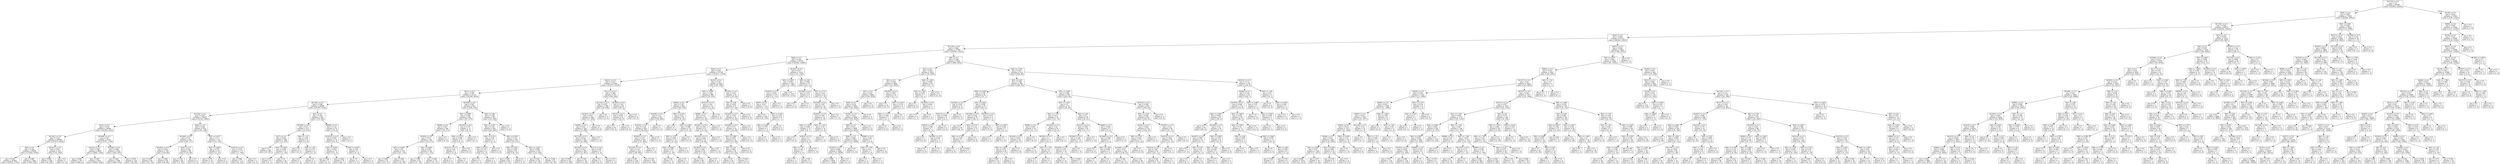 digraph Tree {
node [shape=box] ;
0 [label="X[1173] <= 0.5\ngini = 0.5\nsamples = 84796\nvalue = [42502, 42294]"] ;
1 [label="X[36] <= 0.5\ngini = 0.485\nsamples = 72295\nvalue = [42364, 29931]"] ;
0 -> 1 [labeldistance=2.5, labelangle=45, headlabel="True"] ;
2 [label="X[1136] <= 0.5\ngini = 0.462\nsamples = 66376\nvalue = [42354, 24022]"] ;
1 -> 2 ;
3 [label="X[20] <= 0.5\ngini = 0.428\nsamples = 61217\nvalue = [42262, 18955]"] ;
2 -> 3 ;
4 [label="X[1130] <= 0.5\ngini = 0.392\nsamples = 57592\nvalue = [42180, 15412]"] ;
3 -> 4 ;
5 [label="X[45] <= 0.5\ngini = 0.355\nsamples = 54162\nvalue = [41682, 12480]"] ;
4 -> 5 ;
6 [label="X[30] <= 0.5\ngini = 0.332\nsamples = 52748\nvalue = [41670, 11078]"] ;
5 -> 6 ;
7 [label="X[221] <= 0.5\ngini = 0.315\nsamples = 51693\nvalue = [41573, 10120]"] ;
6 -> 7 ;
8 [label="X[11] <= 0.5\ngini = 0.305\nsamples = 51121\nvalue = [41505, 9616]"] ;
7 -> 8 ;
9 [label="X[1185] <= 0.5\ngini = 0.296\nsamples = 50499\nvalue = [41397, 9102]"] ;
8 -> 9 ;
10 [label="X[1126] <= 0.5\ngini = 0.287\nsamples = 50003\nvalue = [41321, 8682]"] ;
9 -> 10 ;
11 [label="X[10] <= 0.5\ngini = 0.279\nsamples = 49584\nvalue = [41260, 8324]"] ;
10 -> 11 ;
12 [label="X[1161] <= 0.5\ngini = 0.255\nsamples = 44068\nvalue = [37473, 6595]"] ;
11 -> 12 ;
13 [label="X[9] <= 0.5\ngini = 0.249\nsamples = 43858\nvalue = [37463, 6395]"] ;
12 -> 13 ;
14 [label="gini = 0.234\nsamples = 42292\nvalue = [36562, 5730]"] ;
13 -> 14 ;
15 [label="gini = 0.489\nsamples = 1566\nvalue = [901, 665]"] ;
13 -> 15 ;
16 [label="X[1021] <= 0.5\ngini = 0.091\nsamples = 210\nvalue = [10, 200]"] ;
12 -> 16 ;
17 [label="gini = 0.082\nsamples = 209\nvalue = [9, 200]"] ;
16 -> 17 ;
18 [label="gini = 0.0\nsamples = 1\nvalue = [1, 0]"] ;
16 -> 18 ;
19 [label="X[1009] <= 0.5\ngini = 0.43\nsamples = 5516\nvalue = [3787, 1729]"] ;
11 -> 19 ;
20 [label="X[222] <= 0.5\ngini = 0.392\nsamples = 3894\nvalue = [2852, 1042]"] ;
19 -> 20 ;
21 [label="gini = 0.068\nsamples = 257\nvalue = [248, 9]"] ;
20 -> 21 ;
22 [label="gini = 0.407\nsamples = 3637\nvalue = [2604, 1033]"] ;
20 -> 22 ;
23 [label="X[1186] <= 0.5\ngini = 0.488\nsamples = 1622\nvalue = [935, 687]"] ;
19 -> 23 ;
24 [label="gini = 0.482\nsamples = 1484\nvalue = [881, 603]"] ;
23 -> 24 ;
25 [label="gini = 0.476\nsamples = 138\nvalue = [54, 84]"] ;
23 -> 25 ;
26 [label="X[60] <= 0.5\ngini = 0.249\nsamples = 419\nvalue = [61, 358]"] ;
10 -> 26 ;
27 [label="X[1009] <= 0.5\ngini = 0.34\nsamples = 226\nvalue = [49, 177]"] ;
26 -> 27 ;
28 [label="X[1003] <= 0.5\ngini = 0.424\nsamples = 128\nvalue = [39, 89]"] ;
27 -> 28 ;
29 [label="gini = 0.499\nsamples = 60\nvalue = [31, 29]"] ;
28 -> 29 ;
30 [label="gini = 0.208\nsamples = 68\nvalue = [8, 60]"] ;
28 -> 30 ;
31 [label="X[33] <= 0.5\ngini = 0.183\nsamples = 98\nvalue = [10, 88]"] ;
27 -> 31 ;
32 [label="gini = 0.141\nsamples = 92\nvalue = [7, 85]"] ;
31 -> 32 ;
33 [label="gini = 0.5\nsamples = 6\nvalue = [3, 3]"] ;
31 -> 33 ;
34 [label="X[0] <= 0.475\ngini = 0.117\nsamples = 193\nvalue = [12, 181]"] ;
26 -> 34 ;
35 [label="X[0] <= 0.455\ngini = 0.375\nsamples = 20\nvalue = [5, 15]"] ;
34 -> 35 ;
36 [label="gini = 0.278\nsamples = 18\nvalue = [3, 15]"] ;
35 -> 36 ;
37 [label="gini = 0.0\nsamples = 2\nvalue = [2, 0]"] ;
35 -> 37 ;
38 [label="X[1015] <= 0.5\ngini = 0.078\nsamples = 173\nvalue = [7, 166]"] ;
34 -> 38 ;
39 [label="gini = 0.068\nsamples = 171\nvalue = [6, 165]"] ;
38 -> 39 ;
40 [label="gini = 0.5\nsamples = 2\nvalue = [1, 1]"] ;
38 -> 40 ;
41 [label="X[3] <= 0.5\ngini = 0.259\nsamples = 496\nvalue = [76, 420]"] ;
9 -> 41 ;
42 [label="X[1000] <= 0.5\ngini = 0.01\nsamples = 417\nvalue = [2, 415]"] ;
41 -> 42 ;
43 [label="X[17] <= 0.5\ngini = 0.005\nsamples = 408\nvalue = [1, 407]"] ;
42 -> 43 ;
44 [label="gini = 0.0\nsamples = 367\nvalue = [0, 367]"] ;
43 -> 44 ;
45 [label="X[0] <= 0.695\ngini = 0.048\nsamples = 41\nvalue = [1, 40]"] ;
43 -> 45 ;
46 [label="gini = 0.278\nsamples = 6\nvalue = [1, 5]"] ;
45 -> 46 ;
47 [label="gini = 0.0\nsamples = 35\nvalue = [0, 35]"] ;
45 -> 47 ;
48 [label="X[0] <= 1.67\ngini = 0.198\nsamples = 9\nvalue = [1, 8]"] ;
42 -> 48 ;
49 [label="gini = 0.0\nsamples = 5\nvalue = [0, 5]"] ;
48 -> 49 ;
50 [label="X[0] <= 1.87\ngini = 0.375\nsamples = 4\nvalue = [1, 3]"] ;
48 -> 50 ;
51 [label="gini = 0.0\nsamples = 1\nvalue = [1, 0]"] ;
50 -> 51 ;
52 [label="gini = 0.0\nsamples = 3\nvalue = [0, 3]"] ;
50 -> 52 ;
53 [label="X[998] <= 0.5\ngini = 0.119\nsamples = 79\nvalue = [74, 5]"] ;
41 -> 53 ;
54 [label="X[1012] <= 0.5\ngini = 0.097\nsamples = 78\nvalue = [74, 4]"] ;
53 -> 54 ;
55 [label="X[0] <= 0.055\ngini = 0.053\nsamples = 73\nvalue = [71, 2]"] ;
54 -> 55 ;
56 [label="gini = 0.444\nsamples = 3\nvalue = [2, 1]"] ;
55 -> 56 ;
57 [label="gini = 0.028\nsamples = 70\nvalue = [69, 1]"] ;
55 -> 57 ;
58 [label="X[0] <= 0.675\ngini = 0.48\nsamples = 5\nvalue = [3, 2]"] ;
54 -> 58 ;
59 [label="gini = 0.0\nsamples = 1\nvalue = [1, 0]"] ;
58 -> 59 ;
60 [label="gini = 0.5\nsamples = 4\nvalue = [2, 2]"] ;
58 -> 60 ;
61 [label="gini = 0.0\nsamples = 1\nvalue = [0, 1]"] ;
53 -> 61 ;
62 [label="X[1009] <= 0.5\ngini = 0.287\nsamples = 622\nvalue = [108, 514]"] ;
8 -> 62 ;
63 [label="X[0] <= 2.885\ngini = 0.366\nsamples = 361\nvalue = [87, 274]"] ;
62 -> 63 ;
64 [label="X[999] <= 0.5\ngini = 0.347\nsamples = 349\nvalue = [78, 271]"] ;
63 -> 64 ;
65 [label="X[1003] <= 0.5\ngini = 0.337\nsamples = 345\nvalue = [74, 271]"] ;
64 -> 65 ;
66 [label="X[0] <= 0.835\ngini = 0.41\nsamples = 163\nvalue = [47, 116]"] ;
65 -> 66 ;
67 [label="gini = 0.498\nsamples = 32\nvalue = [15, 17]"] ;
66 -> 67 ;
68 [label="gini = 0.369\nsamples = 131\nvalue = [32, 99]"] ;
66 -> 68 ;
69 [label="X[0] <= 0.905\ngini = 0.253\nsamples = 182\nvalue = [27, 155]"] ;
65 -> 69 ;
70 [label="gini = 0.369\nsamples = 45\nvalue = [11, 34]"] ;
69 -> 70 ;
71 [label="gini = 0.206\nsamples = 137\nvalue = [16, 121]"] ;
69 -> 71 ;
72 [label="gini = 0.0\nsamples = 4\nvalue = [4, 0]"] ;
64 -> 72 ;
73 [label="X[1203] <= 0.5\ngini = 0.375\nsamples = 12\nvalue = [9, 3]"] ;
63 -> 73 ;
74 [label="X[0] <= 2.915\ngini = 0.298\nsamples = 11\nvalue = [9, 2]"] ;
73 -> 74 ;
75 [label="X[1013] <= 0.5\ngini = 0.48\nsamples = 5\nvalue = [3, 2]"] ;
74 -> 75 ;
76 [label="gini = 0.5\nsamples = 4\nvalue = [2, 2]"] ;
75 -> 76 ;
77 [label="gini = 0.0\nsamples = 1\nvalue = [1, 0]"] ;
75 -> 77 ;
78 [label="gini = 0.0\nsamples = 6\nvalue = [6, 0]"] ;
74 -> 78 ;
79 [label="gini = 0.0\nsamples = 1\nvalue = [0, 1]"] ;
73 -> 79 ;
80 [label="X[0] <= 2.96\ngini = 0.148\nsamples = 261\nvalue = [21, 240]"] ;
62 -> 80 ;
81 [label="X[0] <= 0.325\ngini = 0.142\nsamples = 260\nvalue = [20, 240]"] ;
80 -> 81 ;
82 [label="X[0] <= 0.315\ngini = 0.48\nsamples = 5\nvalue = [2, 3]"] ;
81 -> 82 ;
83 [label="X[0] <= 0.18\ngini = 0.375\nsamples = 4\nvalue = [1, 3]"] ;
82 -> 83 ;
84 [label="gini = 0.5\nsamples = 2\nvalue = [1, 1]"] ;
83 -> 84 ;
85 [label="gini = 0.0\nsamples = 2\nvalue = [0, 2]"] ;
83 -> 85 ;
86 [label="gini = 0.0\nsamples = 1\nvalue = [1, 0]"] ;
82 -> 86 ;
87 [label="X[0] <= 0.935\ngini = 0.131\nsamples = 255\nvalue = [18, 237]"] ;
81 -> 87 ;
88 [label="X[0] <= 0.925\ngini = 0.228\nsamples = 61\nvalue = [8, 53]"] ;
87 -> 88 ;
89 [label="gini = 0.206\nsamples = 60\nvalue = [7, 53]"] ;
88 -> 89 ;
90 [label="gini = 0.0\nsamples = 1\nvalue = [1, 0]"] ;
88 -> 90 ;
91 [label="X[0] <= 2.505\ngini = 0.098\nsamples = 194\nvalue = [10, 184]"] ;
87 -> 91 ;
92 [label="gini = 0.054\nsamples = 143\nvalue = [4, 139]"] ;
91 -> 92 ;
93 [label="gini = 0.208\nsamples = 51\nvalue = [6, 45]"] ;
91 -> 93 ;
94 [label="gini = 0.0\nsamples = 1\nvalue = [1, 0]"] ;
80 -> 94 ;
95 [label="X[1217] <= 0.5\ngini = 0.209\nsamples = 572\nvalue = [68, 504]"] ;
7 -> 95 ;
96 [label="X[1134] <= 0.5\ngini = 0.035\nsamples = 508\nvalue = [9, 499]"] ;
95 -> 96 ;
97 [label="X[1241] <= 0.5\ngini = 0.027\nsamples = 506\nvalue = [7, 499]"] ;
96 -> 97 ;
98 [label="X[206] <= 0.5\ngini = 0.02\nsamples = 504\nvalue = [5, 499]"] ;
97 -> 98 ;
99 [label="X[1116] <= 0.5\ngini = 0.016\nsamples = 503\nvalue = [4, 499]"] ;
98 -> 99 ;
100 [label="X[1054] <= 0.5\ngini = 0.012\nsamples = 494\nvalue = [3, 491]"] ;
99 -> 100 ;
101 [label="gini = 0.009\nsamples = 451\nvalue = [2, 449]"] ;
100 -> 101 ;
102 [label="gini = 0.045\nsamples = 43\nvalue = [1, 42]"] ;
100 -> 102 ;
103 [label="X[112] <= 0.5\ngini = 0.198\nsamples = 9\nvalue = [1, 8]"] ;
99 -> 103 ;
104 [label="gini = 0.0\nsamples = 5\nvalue = [0, 5]"] ;
103 -> 104 ;
105 [label="gini = 0.375\nsamples = 4\nvalue = [1, 3]"] ;
103 -> 105 ;
106 [label="gini = 0.0\nsamples = 1\nvalue = [1, 0]"] ;
98 -> 106 ;
107 [label="gini = 0.0\nsamples = 2\nvalue = [2, 0]"] ;
97 -> 107 ;
108 [label="gini = 0.0\nsamples = 2\nvalue = [2, 0]"] ;
96 -> 108 ;
109 [label="X[1054] <= 0.5\ngini = 0.144\nsamples = 64\nvalue = [59, 5]"] ;
95 -> 109 ;
110 [label="X[210] <= 0.5\ngini = 0.063\nsamples = 61\nvalue = [59, 2]"] ;
109 -> 110 ;
111 [label="gini = 0.0\nsamples = 59\nvalue = [59, 0]"] ;
110 -> 111 ;
112 [label="gini = 0.0\nsamples = 2\nvalue = [0, 2]"] ;
110 -> 112 ;
113 [label="gini = 0.0\nsamples = 3\nvalue = [0, 3]"] ;
109 -> 113 ;
114 [label="X[223] <= 0.5\ngini = 0.167\nsamples = 1055\nvalue = [97, 958]"] ;
6 -> 114 ;
115 [label="X[0] <= 2.895\ngini = 0.144\nsamples = 996\nvalue = [78, 918]"] ;
114 -> 115 ;
116 [label="X[996] <= 0.5\ngini = 0.129\nsamples = 941\nvalue = [65, 876]"] ;
115 -> 116 ;
117 [label="X[1038] <= 0.5\ngini = 0.12\nsamples = 921\nvalue = [59, 862]"] ;
116 -> 117 ;
118 [label="X[1033] <= 0.5\ngini = 0.118\nsamples = 920\nvalue = [58, 862]"] ;
117 -> 118 ;
119 [label="X[1045] <= 0.5\ngini = 0.116\nsamples = 919\nvalue = [57, 862]"] ;
118 -> 119 ;
120 [label="X[1216] <= 0.5\ngini = 0.115\nsamples = 918\nvalue = [56, 862]"] ;
119 -> 120 ;
121 [label="gini = 0.041\nsamples = 239\nvalue = [5, 234]"] ;
120 -> 121 ;
122 [label="gini = 0.139\nsamples = 679\nvalue = [51, 628]"] ;
120 -> 122 ;
123 [label="gini = 0.0\nsamples = 1\nvalue = [1, 0]"] ;
119 -> 123 ;
124 [label="gini = 0.0\nsamples = 1\nvalue = [1, 0]"] ;
118 -> 124 ;
125 [label="gini = 0.0\nsamples = 1\nvalue = [1, 0]"] ;
117 -> 125 ;
126 [label="X[0] <= 0.565\ngini = 0.42\nsamples = 20\nvalue = [6, 14]"] ;
116 -> 126 ;
127 [label="gini = 0.0\nsamples = 1\nvalue = [1, 0]"] ;
126 -> 127 ;
128 [label="X[0] <= 2.625\ngini = 0.388\nsamples = 19\nvalue = [5, 14]"] ;
126 -> 128 ;
129 [label="X[0] <= 2.35\ngini = 0.444\nsamples = 15\nvalue = [5, 10]"] ;
128 -> 129 ;
130 [label="X[0] <= 0.805\ngini = 0.278\nsamples = 12\nvalue = [2, 10]"] ;
129 -> 130 ;
131 [label="gini = 0.48\nsamples = 5\nvalue = [2, 3]"] ;
130 -> 131 ;
132 [label="gini = 0.0\nsamples = 7\nvalue = [0, 7]"] ;
130 -> 132 ;
133 [label="gini = 0.0\nsamples = 3\nvalue = [3, 0]"] ;
129 -> 133 ;
134 [label="gini = 0.0\nsamples = 4\nvalue = [0, 4]"] ;
128 -> 134 ;
135 [label="X[1015] <= 0.5\ngini = 0.361\nsamples = 55\nvalue = [13, 42]"] ;
115 -> 135 ;
136 [label="X[996] <= 0.5\ngini = 0.311\nsamples = 52\nvalue = [10, 42]"] ;
135 -> 136 ;
137 [label="X[1031] <= 0.5\ngini = 0.291\nsamples = 51\nvalue = [9, 42]"] ;
136 -> 137 ;
138 [label="X[1022] <= 0.5\ngini = 0.269\nsamples = 50\nvalue = [8, 42]"] ;
137 -> 138 ;
139 [label="X[1020] <= 0.5\ngini = 0.245\nsamples = 49\nvalue = [7, 42]"] ;
138 -> 139 ;
140 [label="gini = 0.219\nsamples = 48\nvalue = [6, 42]"] ;
139 -> 140 ;
141 [label="gini = 0.0\nsamples = 1\nvalue = [1, 0]"] ;
139 -> 141 ;
142 [label="gini = 0.0\nsamples = 1\nvalue = [1, 0]"] ;
138 -> 142 ;
143 [label="gini = 0.0\nsamples = 1\nvalue = [1, 0]"] ;
137 -> 143 ;
144 [label="gini = 0.0\nsamples = 1\nvalue = [1, 0]"] ;
136 -> 144 ;
145 [label="gini = 0.0\nsamples = 3\nvalue = [3, 0]"] ;
135 -> 145 ;
146 [label="X[1010] <= 0.5\ngini = 0.437\nsamples = 59\nvalue = [19, 40]"] ;
114 -> 146 ;
147 [label="X[0] <= 2.96\ngini = 0.419\nsamples = 57\nvalue = [17, 40]"] ;
146 -> 147 ;
148 [label="X[1020] <= 0.5\ngini = 0.397\nsamples = 55\nvalue = [15, 40]"] ;
147 -> 148 ;
149 [label="X[1009] <= 0.5\ngini = 0.37\nsamples = 53\nvalue = [13, 40]"] ;
148 -> 149 ;
150 [label="X[0] <= 2.895\ngini = 0.427\nsamples = 42\nvalue = [13, 29]"] ;
149 -> 150 ;
151 [label="X[0] <= 2.21\ngini = 0.461\nsamples = 36\nvalue = [13, 23]"] ;
150 -> 151 ;
152 [label="gini = 0.42\nsamples = 30\nvalue = [9, 21]"] ;
151 -> 152 ;
153 [label="gini = 0.444\nsamples = 6\nvalue = [4, 2]"] ;
151 -> 153 ;
154 [label="gini = 0.0\nsamples = 6\nvalue = [0, 6]"] ;
150 -> 154 ;
155 [label="gini = 0.0\nsamples = 11\nvalue = [0, 11]"] ;
149 -> 155 ;
156 [label="gini = 0.0\nsamples = 2\nvalue = [2, 0]"] ;
148 -> 156 ;
157 [label="gini = 0.0\nsamples = 2\nvalue = [2, 0]"] ;
147 -> 157 ;
158 [label="gini = 0.0\nsamples = 2\nvalue = [2, 0]"] ;
146 -> 158 ;
159 [label="X[1241] <= 0.5\ngini = 0.017\nsamples = 1414\nvalue = [12, 1402]"] ;
5 -> 159 ;
160 [label="X[0] <= 0.655\ngini = 0.003\nsamples = 1387\nvalue = [2, 1385]"] ;
159 -> 160 ;
161 [label="X[1007] <= 0.5\ngini = 0.034\nsamples = 115\nvalue = [2, 113]"] ;
160 -> 161 ;
162 [label="X[997] <= 0.5\ngini = 0.017\nsamples = 114\nvalue = [1, 113]"] ;
161 -> 162 ;
163 [label="gini = 0.0\nsamples = 106\nvalue = [0, 106]"] ;
162 -> 163 ;
164 [label="X[0] <= 0.525\ngini = 0.219\nsamples = 8\nvalue = [1, 7]"] ;
162 -> 164 ;
165 [label="X[0] <= 0.465\ngini = 0.375\nsamples = 4\nvalue = [1, 3]"] ;
164 -> 165 ;
166 [label="gini = 0.0\nsamples = 2\nvalue = [0, 2]"] ;
165 -> 166 ;
167 [label="gini = 0.5\nsamples = 2\nvalue = [1, 1]"] ;
165 -> 167 ;
168 [label="gini = 0.0\nsamples = 4\nvalue = [0, 4]"] ;
164 -> 168 ;
169 [label="gini = 0.0\nsamples = 1\nvalue = [1, 0]"] ;
161 -> 169 ;
170 [label="gini = 0.0\nsamples = 1272\nvalue = [0, 1272]"] ;
160 -> 170 ;
171 [label="X[0] <= 0.83\ngini = 0.466\nsamples = 27\nvalue = [10, 17]"] ;
159 -> 171 ;
172 [label="X[1009] <= 0.5\ngini = 0.375\nsamples = 4\nvalue = [3, 1]"] ;
171 -> 172 ;
173 [label="gini = 0.0\nsamples = 3\nvalue = [3, 0]"] ;
172 -> 173 ;
174 [label="gini = 0.0\nsamples = 1\nvalue = [0, 1]"] ;
172 -> 174 ;
175 [label="X[0] <= 2.775\ngini = 0.423\nsamples = 23\nvalue = [7, 16]"] ;
171 -> 175 ;
176 [label="X[1008] <= 0.5\ngini = 0.397\nsamples = 22\nvalue = [6, 16]"] ;
175 -> 176 ;
177 [label="X[1003] <= 0.5\ngini = 0.363\nsamples = 21\nvalue = [5, 16]"] ;
176 -> 177 ;
178 [label="X[0] <= 1.005\ngini = 0.463\nsamples = 11\nvalue = [4, 7]"] ;
177 -> 178 ;
179 [label="gini = 0.0\nsamples = 3\nvalue = [0, 3]"] ;
178 -> 179 ;
180 [label="X[223] <= 0.5\ngini = 0.5\nsamples = 8\nvalue = [4, 4]"] ;
178 -> 180 ;
181 [label="X[0] <= 1.45\ngini = 0.49\nsamples = 7\nvalue = [3, 4]"] ;
180 -> 181 ;
182 [label="gini = 0.0\nsamples = 2\nvalue = [0, 2]"] ;
181 -> 182 ;
183 [label="gini = 0.48\nsamples = 5\nvalue = [3, 2]"] ;
181 -> 183 ;
184 [label="gini = 0.0\nsamples = 1\nvalue = [1, 0]"] ;
180 -> 184 ;
185 [label="X[0] <= 1.015\ngini = 0.18\nsamples = 10\nvalue = [1, 9]"] ;
177 -> 185 ;
186 [label="gini = 0.0\nsamples = 1\nvalue = [1, 0]"] ;
185 -> 186 ;
187 [label="gini = 0.0\nsamples = 9\nvalue = [0, 9]"] ;
185 -> 187 ;
188 [label="gini = 0.0\nsamples = 1\nvalue = [1, 0]"] ;
176 -> 188 ;
189 [label="gini = 0.0\nsamples = 1\nvalue = [1, 0]"] ;
175 -> 189 ;
190 [label="X[8] <= 0.5\ngini = 0.248\nsamples = 3430\nvalue = [498, 2932]"] ;
4 -> 190 ;
191 [label="X[2] <= 0.5\ngini = 0.052\nsamples = 2912\nvalue = [78, 2834]"] ;
190 -> 191 ;
192 [label="X[5] <= 0.5\ngini = 0.035\nsamples = 2884\nvalue = [51, 2833]"] ;
191 -> 192 ;
193 [label="X[7] <= 0.5\ngini = 0.021\nsamples = 2862\nvalue = [30, 2832]"] ;
192 -> 193 ;
194 [label="X[49] <= 0.5\ngini = 0.014\nsamples = 2852\nvalue = [20, 2832]"] ;
193 -> 194 ;
195 [label="X[106] <= 0.5\ngini = 0.013\nsamples = 2850\nvalue = [18, 2832]"] ;
194 -> 195 ;
196 [label="X[85] <= 0.5\ngini = 0.011\nsamples = 2848\nvalue = [16, 2832]"] ;
195 -> 196 ;
197 [label="X[96] <= 0.5\ngini = 0.009\nsamples = 2841\nvalue = [13, 2828]"] ;
196 -> 197 ;
198 [label="X[1063] <= 0.5\ngini = 0.008\nsamples = 2840\nvalue = [12, 2828]"] ;
197 -> 198 ;
199 [label="gini = 0.008\nsamples = 2839\nvalue = [11, 2828]"] ;
198 -> 199 ;
200 [label="gini = 0.0\nsamples = 1\nvalue = [1, 0]"] ;
198 -> 200 ;
201 [label="gini = 0.0\nsamples = 1\nvalue = [1, 0]"] ;
197 -> 201 ;
202 [label="X[998] <= 0.5\ngini = 0.49\nsamples = 7\nvalue = [3, 4]"] ;
196 -> 202 ;
203 [label="X[0] <= 1.355\ngini = 0.32\nsamples = 5\nvalue = [1, 4]"] ;
202 -> 203 ;
204 [label="gini = 0.0\nsamples = 3\nvalue = [0, 3]"] ;
203 -> 204 ;
205 [label="gini = 0.5\nsamples = 2\nvalue = [1, 1]"] ;
203 -> 205 ;
206 [label="gini = 0.0\nsamples = 2\nvalue = [2, 0]"] ;
202 -> 206 ;
207 [label="gini = 0.0\nsamples = 2\nvalue = [2, 0]"] ;
195 -> 207 ;
208 [label="gini = 0.0\nsamples = 2\nvalue = [2, 0]"] ;
194 -> 208 ;
209 [label="gini = 0.0\nsamples = 10\nvalue = [10, 0]"] ;
193 -> 209 ;
210 [label="X[1003] <= 0.5\ngini = 0.087\nsamples = 22\nvalue = [21, 1]"] ;
192 -> 210 ;
211 [label="gini = 0.0\nsamples = 16\nvalue = [16, 0]"] ;
210 -> 211 ;
212 [label="X[0] <= 2.155\ngini = 0.278\nsamples = 6\nvalue = [5, 1]"] ;
210 -> 212 ;
213 [label="X[0] <= 1.475\ngini = 0.444\nsamples = 3\nvalue = [2, 1]"] ;
212 -> 213 ;
214 [label="gini = 0.0\nsamples = 2\nvalue = [2, 0]"] ;
213 -> 214 ;
215 [label="gini = 0.0\nsamples = 1\nvalue = [0, 1]"] ;
213 -> 215 ;
216 [label="gini = 0.0\nsamples = 3\nvalue = [3, 0]"] ;
212 -> 216 ;
217 [label="X[0] <= 1.455\ngini = 0.069\nsamples = 28\nvalue = [27, 1]"] ;
191 -> 217 ;
218 [label="X[0] <= 1.445\ngini = 0.245\nsamples = 7\nvalue = [6, 1]"] ;
217 -> 218 ;
219 [label="gini = 0.0\nsamples = 4\nvalue = [4, 0]"] ;
218 -> 219 ;
220 [label="X[1004] <= 0.5\ngini = 0.444\nsamples = 3\nvalue = [2, 1]"] ;
218 -> 220 ;
221 [label="gini = 0.5\nsamples = 2\nvalue = [1, 1]"] ;
220 -> 221 ;
222 [label="gini = 0.0\nsamples = 1\nvalue = [1, 0]"] ;
220 -> 222 ;
223 [label="gini = 0.0\nsamples = 21\nvalue = [21, 0]"] ;
217 -> 223 ;
224 [label="X[0] <= 2.795\ngini = 0.307\nsamples = 518\nvalue = [420, 98]"] ;
190 -> 224 ;
225 [label="X[0] <= 0.99\ngini = 0.358\nsamples = 386\nvalue = [296, 90]"] ;
224 -> 225 ;
226 [label="X[0] <= 0.645\ngini = 0.158\nsamples = 81\nvalue = [74, 7]"] ;
225 -> 226 ;
227 [label="X[1009] <= 0.5\ngini = 0.459\nsamples = 14\nvalue = [9, 5]"] ;
226 -> 227 ;
228 [label="X[1013] <= 0.5\ngini = 0.494\nsamples = 9\nvalue = [4, 5]"] ;
227 -> 228 ;
229 [label="X[223] <= 0.5\ngini = 0.408\nsamples = 7\nvalue = [2, 5]"] ;
228 -> 229 ;
230 [label="gini = 0.0\nsamples = 4\nvalue = [0, 4]"] ;
229 -> 230 ;
231 [label="X[1003] <= 0.5\ngini = 0.444\nsamples = 3\nvalue = [2, 1]"] ;
229 -> 231 ;
232 [label="gini = 0.0\nsamples = 2\nvalue = [2, 0]"] ;
231 -> 232 ;
233 [label="gini = 0.0\nsamples = 1\nvalue = [0, 1]"] ;
231 -> 233 ;
234 [label="gini = 0.0\nsamples = 2\nvalue = [2, 0]"] ;
228 -> 234 ;
235 [label="gini = 0.0\nsamples = 5\nvalue = [5, 0]"] ;
227 -> 235 ;
236 [label="X[0] <= 0.825\ngini = 0.058\nsamples = 67\nvalue = [65, 2]"] ;
226 -> 236 ;
237 [label="X[1009] <= 0.5\ngini = 0.033\nsamples = 59\nvalue = [58, 1]"] ;
236 -> 237 ;
238 [label="gini = 0.0\nsamples = 44\nvalue = [44, 0]"] ;
237 -> 238 ;
239 [label="X[0] <= 0.775\ngini = 0.124\nsamples = 15\nvalue = [14, 1]"] ;
237 -> 239 ;
240 [label="X[0] <= 0.745\ngini = 0.245\nsamples = 7\nvalue = [6, 1]"] ;
239 -> 240 ;
241 [label="gini = 0.0\nsamples = 4\nvalue = [4, 0]"] ;
240 -> 241 ;
242 [label="gini = 0.444\nsamples = 3\nvalue = [2, 1]"] ;
240 -> 242 ;
243 [label="gini = 0.0\nsamples = 8\nvalue = [8, 0]"] ;
239 -> 243 ;
244 [label="X[1003] <= 0.5\ngini = 0.219\nsamples = 8\nvalue = [7, 1]"] ;
236 -> 244 ;
245 [label="gini = 0.0\nsamples = 5\nvalue = [5, 0]"] ;
244 -> 245 ;
246 [label="X[0] <= 0.835\ngini = 0.444\nsamples = 3\nvalue = [2, 1]"] ;
244 -> 246 ;
247 [label="gini = 0.5\nsamples = 2\nvalue = [1, 1]"] ;
246 -> 247 ;
248 [label="gini = 0.0\nsamples = 1\nvalue = [1, 0]"] ;
246 -> 248 ;
249 [label="X[0] <= 2.505\ngini = 0.396\nsamples = 305\nvalue = [222, 83]"] ;
225 -> 249 ;
250 [label="X[0] <= 1.815\ngini = 0.5\nsamples = 79\nvalue = [39, 40]"] ;
249 -> 250 ;
251 [label="X[0] <= 1.745\ngini = 0.471\nsamples = 50\nvalue = [31, 19]"] ;
250 -> 251 ;
252 [label="X[996] <= 0.5\ngini = 0.491\nsamples = 30\nvalue = [13, 17]"] ;
251 -> 252 ;
253 [label="X[1026] <= 0.5\ngini = 0.453\nsamples = 26\nvalue = [9, 17]"] ;
252 -> 253 ;
254 [label="X[0] <= 1.665\ngini = 0.413\nsamples = 24\nvalue = [7, 17]"] ;
253 -> 254 ;
255 [label="gini = 0.465\nsamples = 19\nvalue = [7, 12]"] ;
254 -> 255 ;
256 [label="gini = 0.0\nsamples = 5\nvalue = [0, 5]"] ;
254 -> 256 ;
257 [label="gini = 0.0\nsamples = 2\nvalue = [2, 0]"] ;
253 -> 257 ;
258 [label="gini = 0.0\nsamples = 4\nvalue = [4, 0]"] ;
252 -> 258 ;
259 [label="X[1030] <= 0.5\ngini = 0.18\nsamples = 20\nvalue = [18, 2]"] ;
251 -> 259 ;
260 [label="X[1003] <= 0.5\ngini = 0.1\nsamples = 19\nvalue = [18, 1]"] ;
259 -> 260 ;
261 [label="gini = 0.0\nsamples = 14\nvalue = [14, 0]"] ;
260 -> 261 ;
262 [label="X[0] <= 1.775\ngini = 0.32\nsamples = 5\nvalue = [4, 1]"] ;
260 -> 262 ;
263 [label="gini = 0.0\nsamples = 3\nvalue = [3, 0]"] ;
262 -> 263 ;
264 [label="gini = 0.5\nsamples = 2\nvalue = [1, 1]"] ;
262 -> 264 ;
265 [label="gini = 0.0\nsamples = 1\nvalue = [0, 1]"] ;
259 -> 265 ;
266 [label="X[0] <= 2.43\ngini = 0.4\nsamples = 29\nvalue = [8, 21]"] ;
250 -> 266 ;
267 [label="X[1031] <= 0.5\ngini = 0.255\nsamples = 20\nvalue = [3, 17]"] ;
266 -> 267 ;
268 [label="X[1004] <= 0.5\ngini = 0.188\nsamples = 19\nvalue = [2, 17]"] ;
267 -> 268 ;
269 [label="X[1009] <= 0.5\ngini = 0.105\nsamples = 18\nvalue = [1, 17]"] ;
268 -> 269 ;
270 [label="gini = 0.0\nsamples = 15\nvalue = [0, 15]"] ;
269 -> 270 ;
271 [label="gini = 0.444\nsamples = 3\nvalue = [1, 2]"] ;
269 -> 271 ;
272 [label="gini = 0.0\nsamples = 1\nvalue = [1, 0]"] ;
268 -> 272 ;
273 [label="gini = 0.0\nsamples = 1\nvalue = [1, 0]"] ;
267 -> 273 ;
274 [label="X[996] <= 0.5\ngini = 0.494\nsamples = 9\nvalue = [5, 4]"] ;
266 -> 274 ;
275 [label="X[1009] <= 0.5\ngini = 0.408\nsamples = 7\nvalue = [5, 2]"] ;
274 -> 275 ;
276 [label="gini = 0.0\nsamples = 4\nvalue = [4, 0]"] ;
275 -> 276 ;
277 [label="X[0] <= 2.445\ngini = 0.444\nsamples = 3\nvalue = [1, 2]"] ;
275 -> 277 ;
278 [label="gini = 0.0\nsamples = 1\nvalue = [1, 0]"] ;
277 -> 278 ;
279 [label="gini = 0.0\nsamples = 2\nvalue = [0, 2]"] ;
277 -> 279 ;
280 [label="gini = 0.0\nsamples = 2\nvalue = [0, 2]"] ;
274 -> 280 ;
281 [label="X[1010] <= 0.5\ngini = 0.308\nsamples = 226\nvalue = [183, 43]"] ;
249 -> 281 ;
282 [label="X[0] <= 2.725\ngini = 0.299\nsamples = 224\nvalue = [183, 41]"] ;
281 -> 282 ;
283 [label="X[1041] <= 0.5\ngini = 0.249\nsamples = 178\nvalue = [152, 26]"] ;
282 -> 283 ;
284 [label="X[0] <= 2.705\ngini = 0.243\nsamples = 177\nvalue = [152, 25]"] ;
283 -> 284 ;
285 [label="X[1009] <= 0.5\ngini = 0.26\nsamples = 163\nvalue = [138, 25]"] ;
284 -> 285 ;
286 [label="gini = 0.224\nsamples = 117\nvalue = [102, 15]"] ;
285 -> 286 ;
287 [label="gini = 0.34\nsamples = 46\nvalue = [36, 10]"] ;
285 -> 287 ;
288 [label="gini = 0.0\nsamples = 14\nvalue = [14, 0]"] ;
284 -> 288 ;
289 [label="gini = 0.0\nsamples = 1\nvalue = [0, 1]"] ;
283 -> 289 ;
290 [label="X[1007] <= 0.5\ngini = 0.44\nsamples = 46\nvalue = [31, 15]"] ;
282 -> 290 ;
291 [label="X[1015] <= 0.5\ngini = 0.402\nsamples = 43\nvalue = [31, 12]"] ;
290 -> 291 ;
292 [label="X[1012] <= 0.5\ngini = 0.387\nsamples = 42\nvalue = [31, 11]"] ;
291 -> 292 ;
293 [label="gini = 0.369\nsamples = 41\nvalue = [31, 10]"] ;
292 -> 293 ;
294 [label="gini = 0.0\nsamples = 1\nvalue = [0, 1]"] ;
292 -> 294 ;
295 [label="gini = 0.0\nsamples = 1\nvalue = [0, 1]"] ;
291 -> 295 ;
296 [label="gini = 0.0\nsamples = 3\nvalue = [0, 3]"] ;
290 -> 296 ;
297 [label="gini = 0.0\nsamples = 2\nvalue = [0, 2]"] ;
281 -> 297 ;
298 [label="X[1012] <= 0.5\ngini = 0.114\nsamples = 132\nvalue = [124, 8]"] ;
224 -> 298 ;
299 [label="X[998] <= 0.5\ngini = 0.104\nsamples = 127\nvalue = [120, 7]"] ;
298 -> 299 ;
300 [label="X[1003] <= 0.5\ngini = 0.094\nsamples = 122\nvalue = [116, 6]"] ;
299 -> 300 ;
301 [label="X[0] <= 2.955\ngini = 0.062\nsamples = 93\nvalue = [90, 3]"] ;
300 -> 301 ;
302 [label="gini = 0.0\nsamples = 63\nvalue = [63, 0]"] ;
301 -> 302 ;
303 [label="X[1009] <= 0.5\ngini = 0.18\nsamples = 30\nvalue = [27, 3]"] ;
301 -> 303 ;
304 [label="X[1007] <= 0.5\ngini = 0.087\nsamples = 22\nvalue = [21, 1]"] ;
303 -> 304 ;
305 [label="gini = 0.0\nsamples = 17\nvalue = [17, 0]"] ;
304 -> 305 ;
306 [label="X[0] <= 2.97\ngini = 0.32\nsamples = 5\nvalue = [4, 1]"] ;
304 -> 306 ;
307 [label="gini = 0.0\nsamples = 1\nvalue = [0, 1]"] ;
306 -> 307 ;
308 [label="gini = 0.0\nsamples = 4\nvalue = [4, 0]"] ;
306 -> 308 ;
309 [label="X[0] <= 2.995\ngini = 0.375\nsamples = 8\nvalue = [6, 2]"] ;
303 -> 309 ;
310 [label="X[0] <= 2.98\ngini = 0.444\nsamples = 6\nvalue = [4, 2]"] ;
309 -> 310 ;
311 [label="gini = 0.375\nsamples = 4\nvalue = [3, 1]"] ;
310 -> 311 ;
312 [label="gini = 0.5\nsamples = 2\nvalue = [1, 1]"] ;
310 -> 312 ;
313 [label="gini = 0.0\nsamples = 2\nvalue = [2, 0]"] ;
309 -> 313 ;
314 [label="X[0] <= 2.905\ngini = 0.185\nsamples = 29\nvalue = [26, 3]"] ;
300 -> 314 ;
315 [label="X[0] <= 2.835\ngini = 0.32\nsamples = 15\nvalue = [12, 3]"] ;
314 -> 315 ;
316 [label="X[0] <= 2.82\ngini = 0.444\nsamples = 3\nvalue = [2, 1]"] ;
315 -> 316 ;
317 [label="gini = 0.0\nsamples = 1\nvalue = [1, 0]"] ;
316 -> 317 ;
318 [label="gini = 0.5\nsamples = 2\nvalue = [1, 1]"] ;
316 -> 318 ;
319 [label="X[0] <= 2.845\ngini = 0.278\nsamples = 12\nvalue = [10, 2]"] ;
315 -> 319 ;
320 [label="gini = 0.0\nsamples = 3\nvalue = [3, 0]"] ;
319 -> 320 ;
321 [label="X[0] <= 2.86\ngini = 0.346\nsamples = 9\nvalue = [7, 2]"] ;
319 -> 321 ;
322 [label="gini = 0.444\nsamples = 3\nvalue = [2, 1]"] ;
321 -> 322 ;
323 [label="gini = 0.278\nsamples = 6\nvalue = [5, 1]"] ;
321 -> 323 ;
324 [label="gini = 0.0\nsamples = 14\nvalue = [14, 0]"] ;
314 -> 324 ;
325 [label="X[0] <= 2.885\ngini = 0.32\nsamples = 5\nvalue = [4, 1]"] ;
299 -> 325 ;
326 [label="gini = 0.0\nsamples = 2\nvalue = [2, 0]"] ;
325 -> 326 ;
327 [label="X[0] <= 2.925\ngini = 0.444\nsamples = 3\nvalue = [2, 1]"] ;
325 -> 327 ;
328 [label="gini = 0.0\nsamples = 1\nvalue = [0, 1]"] ;
327 -> 328 ;
329 [label="gini = 0.0\nsamples = 2\nvalue = [2, 0]"] ;
327 -> 329 ;
330 [label="X[0] <= 2.94\ngini = 0.32\nsamples = 5\nvalue = [4, 1]"] ;
298 -> 330 ;
331 [label="gini = 0.0\nsamples = 2\nvalue = [2, 0]"] ;
330 -> 331 ;
332 [label="X[0] <= 2.955\ngini = 0.444\nsamples = 3\nvalue = [2, 1]"] ;
330 -> 332 ;
333 [label="gini = 0.5\nsamples = 2\nvalue = [1, 1]"] ;
332 -> 333 ;
334 [label="gini = 0.0\nsamples = 1\nvalue = [1, 0]"] ;
332 -> 334 ;
335 [label="X[597] <= 0.5\ngini = 0.044\nsamples = 3625\nvalue = [82, 3543]"] ;
3 -> 335 ;
336 [label="X[0] <= 2.675\ngini = 0.044\nsamples = 3624\nvalue = [81, 3543]"] ;
335 -> 336 ;
337 [label="X[382] <= 0.5\ngini = 0.031\nsamples = 2941\nvalue = [46, 2895]"] ;
336 -> 337 ;
338 [label="X[1217] <= 0.5\ngini = 0.03\nsamples = 2939\nvalue = [45, 2894]"] ;
337 -> 338 ;
339 [label="X[928] <= 0.5\ngini = 0.016\nsamples = 1502\nvalue = [12, 1490]"] ;
338 -> 339 ;
340 [label="X[290] <= 0.5\ngini = 0.015\nsamples = 1496\nvalue = [11, 1485]"] ;
339 -> 340 ;
341 [label="X[287] <= 0.5\ngini = 0.013\nsamples = 1487\nvalue = [10, 1477]"] ;
340 -> 341 ;
342 [label="X[320] <= 0.5\ngini = 0.012\nsamples = 1477\nvalue = [9, 1468]"] ;
341 -> 342 ;
343 [label="X[246] <= 0.5\ngini = 0.011\nsamples = 1467\nvalue = [8, 1459]"] ;
342 -> 343 ;
344 [label="X[0] <= 2.635\ngini = 0.01\nsamples = 1444\nvalue = [7, 1437]"] ;
343 -> 344 ;
345 [label="gini = 0.008\nsamples = 1419\nvalue = [6, 1413]"] ;
344 -> 345 ;
346 [label="gini = 0.077\nsamples = 25\nvalue = [1, 24]"] ;
344 -> 346 ;
347 [label="X[0] <= 0.995\ngini = 0.083\nsamples = 23\nvalue = [1, 22]"] ;
343 -> 347 ;
348 [label="gini = 0.219\nsamples = 8\nvalue = [1, 7]"] ;
347 -> 348 ;
349 [label="gini = 0.0\nsamples = 15\nvalue = [0, 15]"] ;
347 -> 349 ;
350 [label="X[0] <= 0.835\ngini = 0.18\nsamples = 10\nvalue = [1, 9]"] ;
342 -> 350 ;
351 [label="gini = 0.0\nsamples = 1\nvalue = [1, 0]"] ;
350 -> 351 ;
352 [label="gini = 0.0\nsamples = 9\nvalue = [0, 9]"] ;
350 -> 352 ;
353 [label="X[1130] <= 0.5\ngini = 0.18\nsamples = 10\nvalue = [1, 9]"] ;
341 -> 353 ;
354 [label="gini = 0.0\nsamples = 7\nvalue = [0, 7]"] ;
353 -> 354 ;
355 [label="X[0] <= 1.35\ngini = 0.444\nsamples = 3\nvalue = [1, 2]"] ;
353 -> 355 ;
356 [label="gini = 0.0\nsamples = 1\nvalue = [1, 0]"] ;
355 -> 356 ;
357 [label="gini = 0.0\nsamples = 2\nvalue = [0, 2]"] ;
355 -> 357 ;
358 [label="X[0] <= 1.665\ngini = 0.198\nsamples = 9\nvalue = [1, 8]"] ;
340 -> 358 ;
359 [label="gini = 0.0\nsamples = 4\nvalue = [0, 4]"] ;
358 -> 359 ;
360 [label="X[0] <= 1.83\ngini = 0.32\nsamples = 5\nvalue = [1, 4]"] ;
358 -> 360 ;
361 [label="gini = 0.0\nsamples = 1\nvalue = [1, 0]"] ;
360 -> 361 ;
362 [label="gini = 0.0\nsamples = 4\nvalue = [0, 4]"] ;
360 -> 362 ;
363 [label="X[0] <= 0.775\ngini = 0.278\nsamples = 6\nvalue = [1, 5]"] ;
339 -> 363 ;
364 [label="X[0] <= 0.515\ngini = 0.5\nsamples = 2\nvalue = [1, 1]"] ;
363 -> 364 ;
365 [label="gini = 0.0\nsamples = 1\nvalue = [0, 1]"] ;
364 -> 365 ;
366 [label="gini = 0.0\nsamples = 1\nvalue = [1, 0]"] ;
364 -> 366 ;
367 [label="gini = 0.0\nsamples = 4\nvalue = [0, 4]"] ;
363 -> 367 ;
368 [label="X[1027] <= 0.5\ngini = 0.045\nsamples = 1437\nvalue = [33, 1404]"] ;
338 -> 368 ;
369 [label="X[1011] <= 0.5\ngini = 0.037\nsamples = 1276\nvalue = [24, 1252]"] ;
368 -> 369 ;
370 [label="X[0] <= 1.325\ngini = 0.034\nsamples = 1170\nvalue = [20, 1150]"] ;
369 -> 370 ;
371 [label="X[0] <= 0.865\ngini = 0.023\nsamples = 432\nvalue = [5, 427]"] ;
370 -> 371 ;
372 [label="X[0] <= 0.855\ngini = 0.032\nsamples = 308\nvalue = [5, 303]"] ;
371 -> 372 ;
373 [label="X[1014] <= 0.5\ngini = 0.026\nsamples = 300\nvalue = [4, 296]"] ;
372 -> 373 ;
374 [label="gini = 0.011\nsamples = 174\nvalue = [1, 173]"] ;
373 -> 374 ;
375 [label="gini = 0.046\nsamples = 126\nvalue = [3, 123]"] ;
373 -> 375 ;
376 [label="X[990] <= 0.5\ngini = 0.219\nsamples = 8\nvalue = [1, 7]"] ;
372 -> 376 ;
377 [label="gini = 0.0\nsamples = 2\nvalue = [0, 2]"] ;
376 -> 377 ;
378 [label="gini = 0.278\nsamples = 6\nvalue = [1, 5]"] ;
376 -> 378 ;
379 [label="gini = 0.0\nsamples = 124\nvalue = [0, 124]"] ;
371 -> 379 ;
380 [label="X[0] <= 1.335\ngini = 0.04\nsamples = 738\nvalue = [15, 723]"] ;
370 -> 380 ;
381 [label="X[990] <= 0.5\ngini = 0.32\nsamples = 5\nvalue = [1, 4]"] ;
380 -> 381 ;
382 [label="gini = 0.0\nsamples = 3\nvalue = [0, 3]"] ;
381 -> 382 ;
383 [label="gini = 0.5\nsamples = 2\nvalue = [1, 1]"] ;
381 -> 383 ;
384 [label="X[0] <= 1.365\ngini = 0.037\nsamples = 733\nvalue = [14, 719]"] ;
380 -> 384 ;
385 [label="X[1019] <= 0.5\ngini = 0.117\nsamples = 16\nvalue = [1, 15]"] ;
384 -> 385 ;
386 [label="gini = 0.0\nsamples = 15\nvalue = [0, 15]"] ;
385 -> 386 ;
387 [label="gini = 0.0\nsamples = 1\nvalue = [1, 0]"] ;
385 -> 387 ;
388 [label="X[990] <= 0.5\ngini = 0.036\nsamples = 717\nvalue = [13, 704]"] ;
384 -> 388 ;
389 [label="gini = 0.026\nsamples = 464\nvalue = [6, 458]"] ;
388 -> 389 ;
390 [label="gini = 0.054\nsamples = 253\nvalue = [7, 246]"] ;
388 -> 390 ;
391 [label="X[0] <= 2.6\ngini = 0.073\nsamples = 106\nvalue = [4, 102]"] ;
369 -> 391 ;
392 [label="X[0] <= 1.815\ngini = 0.061\nsamples = 95\nvalue = [3, 92]"] ;
391 -> 392 ;
393 [label="X[0] <= 1.795\ngini = 0.103\nsamples = 55\nvalue = [3, 52]"] ;
392 -> 393 ;
394 [label="X[0] <= 0.56\ngini = 0.071\nsamples = 54\nvalue = [2, 52]"] ;
393 -> 394 ;
395 [label="gini = 0.153\nsamples = 12\nvalue = [1, 11]"] ;
394 -> 395 ;
396 [label="gini = 0.046\nsamples = 42\nvalue = [1, 41]"] ;
394 -> 396 ;
397 [label="gini = 0.0\nsamples = 1\nvalue = [1, 0]"] ;
393 -> 397 ;
398 [label="gini = 0.0\nsamples = 40\nvalue = [0, 40]"] ;
392 -> 398 ;
399 [label="X[0] <= 2.615\ngini = 0.165\nsamples = 11\nvalue = [1, 10]"] ;
391 -> 399 ;
400 [label="gini = 0.0\nsamples = 1\nvalue = [1, 0]"] ;
399 -> 400 ;
401 [label="gini = 0.0\nsamples = 10\nvalue = [0, 10]"] ;
399 -> 401 ;
402 [label="X[0] <= 1.895\ngini = 0.106\nsamples = 161\nvalue = [9, 152]"] ;
368 -> 402 ;
403 [label="X[0] <= 0.84\ngini = 0.061\nsamples = 96\nvalue = [3, 93]"] ;
402 -> 403 ;
404 [label="X[0] <= 0.815\ngini = 0.102\nsamples = 37\nvalue = [2, 35]"] ;
403 -> 404 ;
405 [label="X[0] <= 0.665\ngini = 0.057\nsamples = 34\nvalue = [1, 33]"] ;
404 -> 405 ;
406 [label="gini = 0.0\nsamples = 24\nvalue = [0, 24]"] ;
405 -> 406 ;
407 [label="X[0] <= 0.69\ngini = 0.18\nsamples = 10\nvalue = [1, 9]"] ;
405 -> 407 ;
408 [label="gini = 0.0\nsamples = 1\nvalue = [1, 0]"] ;
407 -> 408 ;
409 [label="gini = 0.0\nsamples = 9\nvalue = [0, 9]"] ;
407 -> 409 ;
410 [label="gini = 0.444\nsamples = 3\nvalue = [1, 2]"] ;
404 -> 410 ;
411 [label="X[0] <= 1.815\ngini = 0.033\nsamples = 59\nvalue = [1, 58]"] ;
403 -> 411 ;
412 [label="gini = 0.0\nsamples = 40\nvalue = [0, 40]"] ;
411 -> 412 ;
413 [label="X[0] <= 1.825\ngini = 0.1\nsamples = 19\nvalue = [1, 18]"] ;
411 -> 413 ;
414 [label="gini = 0.0\nsamples = 1\nvalue = [1, 0]"] ;
413 -> 414 ;
415 [label="gini = 0.0\nsamples = 18\nvalue = [0, 18]"] ;
413 -> 415 ;
416 [label="X[0] <= 1.99\ngini = 0.168\nsamples = 65\nvalue = [6, 59]"] ;
402 -> 416 ;
417 [label="X[0] <= 1.92\ngini = 0.48\nsamples = 5\nvalue = [3, 2]"] ;
416 -> 417 ;
418 [label="gini = 0.5\nsamples = 4\nvalue = [2, 2]"] ;
417 -> 418 ;
419 [label="gini = 0.0\nsamples = 1\nvalue = [1, 0]"] ;
417 -> 419 ;
420 [label="X[0] <= 2.565\ngini = 0.095\nsamples = 60\nvalue = [3, 57]"] ;
416 -> 420 ;
421 [label="X[0] <= 2.555\ngini = 0.145\nsamples = 38\nvalue = [3, 35]"] ;
420 -> 421 ;
422 [label="X[0] <= 2.405\ngini = 0.108\nsamples = 35\nvalue = [2, 33]"] ;
421 -> 422 ;
423 [label="gini = 0.18\nsamples = 20\nvalue = [2, 18]"] ;
422 -> 423 ;
424 [label="gini = 0.0\nsamples = 15\nvalue = [0, 15]"] ;
422 -> 424 ;
425 [label="gini = 0.444\nsamples = 3\nvalue = [1, 2]"] ;
421 -> 425 ;
426 [label="gini = 0.0\nsamples = 22\nvalue = [0, 22]"] ;
420 -> 426 ;
427 [label="X[0] <= 1.24\ngini = 0.5\nsamples = 2\nvalue = [1, 1]"] ;
337 -> 427 ;
428 [label="gini = 0.0\nsamples = 1\nvalue = [1, 0]"] ;
427 -> 428 ;
429 [label="gini = 0.0\nsamples = 1\nvalue = [0, 1]"] ;
427 -> 429 ;
430 [label="X[249] <= 0.5\ngini = 0.097\nsamples = 683\nvalue = [35, 648]"] ;
336 -> 430 ;
431 [label="X[221] <= 0.5\ngini = 0.095\nsamples = 682\nvalue = [34, 648]"] ;
430 -> 431 ;
432 [label="X[238] <= 0.5\ngini = 0.014\nsamples = 143\nvalue = [1, 142]"] ;
431 -> 432 ;
433 [label="gini = 0.0\nsamples = 135\nvalue = [0, 135]"] ;
432 -> 433 ;
434 [label="X[0] <= 2.925\ngini = 0.219\nsamples = 8\nvalue = [1, 7]"] ;
432 -> 434 ;
435 [label="X[0] <= 2.905\ngini = 0.375\nsamples = 4\nvalue = [1, 3]"] ;
434 -> 435 ;
436 [label="gini = 0.0\nsamples = 3\nvalue = [0, 3]"] ;
435 -> 436 ;
437 [label="gini = 0.0\nsamples = 1\nvalue = [1, 0]"] ;
435 -> 437 ;
438 [label="gini = 0.0\nsamples = 4\nvalue = [0, 4]"] ;
434 -> 438 ;
439 [label="X[1130] <= 0.5\ngini = 0.115\nsamples = 539\nvalue = [33, 506]"] ;
431 -> 439 ;
440 [label="X[1217] <= 0.5\ngini = 0.109\nsamples = 521\nvalue = [30, 491]"] ;
439 -> 440 ;
441 [label="X[1027] <= 0.5\ngini = 0.066\nsamples = 206\nvalue = [7, 199]"] ;
440 -> 441 ;
442 [label="X[0] <= 2.805\ngini = 0.053\nsamples = 185\nvalue = [5, 180]"] ;
441 -> 442 ;
443 [label="gini = 0.0\nsamples = 68\nvalue = [0, 68]"] ;
442 -> 443 ;
444 [label="X[0] <= 2.855\ngini = 0.082\nsamples = 117\nvalue = [5, 112]"] ;
442 -> 444 ;
445 [label="X[0] <= 2.825\ngini = 0.153\nsamples = 48\nvalue = [4, 44]"] ;
444 -> 445 ;
446 [label="gini = 0.102\nsamples = 37\nvalue = [2, 35]"] ;
445 -> 446 ;
447 [label="gini = 0.298\nsamples = 11\nvalue = [2, 9]"] ;
445 -> 447 ;
448 [label="X[1170] <= 0.5\ngini = 0.029\nsamples = 69\nvalue = [1, 68]"] ;
444 -> 448 ;
449 [label="gini = 0.0\nsamples = 53\nvalue = [0, 53]"] ;
448 -> 449 ;
450 [label="gini = 0.117\nsamples = 16\nvalue = [1, 15]"] ;
448 -> 450 ;
451 [label="X[1216] <= 0.5\ngini = 0.172\nsamples = 21\nvalue = [2, 19]"] ;
441 -> 451 ;
452 [label="gini = 0.0\nsamples = 10\nvalue = [0, 10]"] ;
451 -> 452 ;
453 [label="X[0] <= 2.83\ngini = 0.298\nsamples = 11\nvalue = [2, 9]"] ;
451 -> 453 ;
454 [label="X[0] <= 2.75\ngini = 0.346\nsamples = 9\nvalue = [2, 7]"] ;
453 -> 454 ;
455 [label="gini = 0.0\nsamples = 1\nvalue = [0, 1]"] ;
454 -> 455 ;
456 [label="gini = 0.375\nsamples = 8\nvalue = [2, 6]"] ;
454 -> 456 ;
457 [label="gini = 0.0\nsamples = 2\nvalue = [0, 2]"] ;
453 -> 457 ;
458 [label="X[0] <= 2.725\ngini = 0.135\nsamples = 315\nvalue = [23, 292]"] ;
440 -> 458 ;
459 [label="X[1039] <= 0.5\ngini = 0.201\nsamples = 88\nvalue = [10, 78]"] ;
458 -> 459 ;
460 [label="X[990] <= 0.5\ngini = 0.171\nsamples = 85\nvalue = [8, 77]"] ;
459 -> 460 ;
461 [label="X[0] <= 2.705\ngini = 0.119\nsamples = 63\nvalue = [4, 59]"] ;
460 -> 461 ;
462 [label="gini = 0.051\nsamples = 38\nvalue = [1, 37]"] ;
461 -> 462 ;
463 [label="gini = 0.211\nsamples = 25\nvalue = [3, 22]"] ;
461 -> 463 ;
464 [label="X[0] <= 2.685\ngini = 0.298\nsamples = 22\nvalue = [4, 18]"] ;
460 -> 464 ;
465 [label="gini = 0.444\nsamples = 3\nvalue = [1, 2]"] ;
464 -> 465 ;
466 [label="gini = 0.266\nsamples = 19\nvalue = [3, 16]"] ;
464 -> 466 ;
467 [label="X[0] <= 2.695\ngini = 0.444\nsamples = 3\nvalue = [2, 1]"] ;
459 -> 467 ;
468 [label="gini = 0.0\nsamples = 1\nvalue = [1, 0]"] ;
467 -> 468 ;
469 [label="gini = 0.5\nsamples = 2\nvalue = [1, 1]"] ;
467 -> 469 ;
470 [label="X[0] <= 2.825\ngini = 0.108\nsamples = 227\nvalue = [13, 214]"] ;
458 -> 470 ;
471 [label="X[1019] <= 0.5\ngini = 0.079\nsamples = 145\nvalue = [6, 139]"] ;
470 -> 471 ;
472 [label="X[0] <= 2.765\ngini = 0.058\nsamples = 133\nvalue = [4, 129]"] ;
471 -> 472 ;
473 [label="gini = 0.1\nsamples = 76\nvalue = [4, 72]"] ;
472 -> 473 ;
474 [label="gini = 0.0\nsamples = 57\nvalue = [0, 57]"] ;
472 -> 474 ;
475 [label="X[0] <= 2.755\ngini = 0.278\nsamples = 12\nvalue = [2, 10]"] ;
471 -> 475 ;
476 [label="gini = 0.444\nsamples = 6\nvalue = [2, 4]"] ;
475 -> 476 ;
477 [label="gini = 0.0\nsamples = 6\nvalue = [0, 6]"] ;
475 -> 477 ;
478 [label="X[1014] <= 0.5\ngini = 0.156\nsamples = 82\nvalue = [7, 75]"] ;
470 -> 478 ;
479 [label="X[0] <= 2.855\ngini = 0.101\nsamples = 56\nvalue = [3, 53]"] ;
478 -> 479 ;
480 [label="gini = 0.278\nsamples = 12\nvalue = [2, 10]"] ;
479 -> 480 ;
481 [label="gini = 0.044\nsamples = 44\nvalue = [1, 43]"] ;
479 -> 481 ;
482 [label="X[0] <= 2.905\ngini = 0.26\nsamples = 26\nvalue = [4, 22]"] ;
478 -> 482 ;
483 [label="gini = 0.117\nsamples = 16\nvalue = [1, 15]"] ;
482 -> 483 ;
484 [label="gini = 0.42\nsamples = 10\nvalue = [3, 7]"] ;
482 -> 484 ;
485 [label="X[0] <= 2.855\ngini = 0.278\nsamples = 18\nvalue = [3, 15]"] ;
439 -> 485 ;
486 [label="gini = 0.0\nsamples = 5\nvalue = [0, 5]"] ;
485 -> 486 ;
487 [label="X[0] <= 2.93\ngini = 0.355\nsamples = 13\nvalue = [3, 10]"] ;
485 -> 487 ;
488 [label="X[0] <= 2.915\ngini = 0.444\nsamples = 9\nvalue = [3, 6]"] ;
487 -> 488 ;
489 [label="X[990] <= 0.5\ngini = 0.375\nsamples = 8\nvalue = [2, 6]"] ;
488 -> 489 ;
490 [label="X[0] <= 2.87\ngini = 0.444\nsamples = 6\nvalue = [2, 4]"] ;
489 -> 490 ;
491 [label="gini = 0.5\nsamples = 2\nvalue = [1, 1]"] ;
490 -> 491 ;
492 [label="gini = 0.375\nsamples = 4\nvalue = [1, 3]"] ;
490 -> 492 ;
493 [label="gini = 0.0\nsamples = 2\nvalue = [0, 2]"] ;
489 -> 493 ;
494 [label="gini = 0.0\nsamples = 1\nvalue = [1, 0]"] ;
488 -> 494 ;
495 [label="gini = 0.0\nsamples = 4\nvalue = [0, 4]"] ;
487 -> 495 ;
496 [label="gini = 0.0\nsamples = 1\nvalue = [1, 0]"] ;
430 -> 496 ;
497 [label="gini = 0.0\nsamples = 1\nvalue = [1, 0]"] ;
335 -> 497 ;
498 [label="X[15] <= 0.5\ngini = 0.035\nsamples = 5159\nvalue = [92, 5067]"] ;
2 -> 498 ;
499 [label="X[4] <= 0.5\ngini = 0.025\nsamples = 5129\nvalue = [64, 5065]"] ;
498 -> 499 ;
500 [label="X[1009] <= 0.5\ngini = 0.017\nsamples = 5099\nvalue = [45, 5054]"] ;
499 -> 500 ;
501 [label="X[2] <= 0.5\ngini = 0.014\nsamples = 5056\nvalue = [35, 5021]"] ;
500 -> 501 ;
502 [label="X[1003] <= 0.5\ngini = 0.013\nsamples = 5054\nvalue = [33, 5021]"] ;
501 -> 502 ;
503 [label="X[1008] <= 0.5\ngini = 0.01\nsamples = 5004\nvalue = [24, 4980]"] ;
502 -> 503 ;
504 [label="X[999] <= 0.5\ngini = 0.008\nsamples = 4973\nvalue = [20, 4953]"] ;
503 -> 504 ;
505 [label="X[1007] <= 0.5\ngini = 0.007\nsamples = 4956\nvalue = [18, 4938]"] ;
504 -> 505 ;
506 [label="X[1015] <= 0.5\ngini = 0.006\nsamples = 4933\nvalue = [16, 4917]"] ;
505 -> 506 ;
507 [label="X[1012] <= 0.5\ngini = 0.006\nsamples = 4927\nvalue = [15, 4912]"] ;
506 -> 507 ;
508 [label="X[998] <= 0.5\ngini = 0.006\nsamples = 4919\nvalue = [14, 4905]"] ;
507 -> 508 ;
509 [label="gini = 0.005\nsamples = 4887\nvalue = [12, 4875]"] ;
508 -> 509 ;
510 [label="gini = 0.117\nsamples = 32\nvalue = [2, 30]"] ;
508 -> 510 ;
511 [label="X[0] <= 0.71\ngini = 0.219\nsamples = 8\nvalue = [1, 7]"] ;
507 -> 511 ;
512 [label="gini = 0.0\nsamples = 5\nvalue = [0, 5]"] ;
511 -> 512 ;
513 [label="gini = 0.444\nsamples = 3\nvalue = [1, 2]"] ;
511 -> 513 ;
514 [label="X[6] <= 0.5\ngini = 0.278\nsamples = 6\nvalue = [1, 5]"] ;
506 -> 514 ;
515 [label="gini = 0.0\nsamples = 5\nvalue = [0, 5]"] ;
514 -> 515 ;
516 [label="gini = 0.0\nsamples = 1\nvalue = [1, 0]"] ;
514 -> 516 ;
517 [label="X[0] <= 0.835\ngini = 0.159\nsamples = 23\nvalue = [2, 21]"] ;
505 -> 517 ;
518 [label="gini = 0.0\nsamples = 12\nvalue = [0, 12]"] ;
517 -> 518 ;
519 [label="X[11] <= 0.5\ngini = 0.298\nsamples = 11\nvalue = [2, 9]"] ;
517 -> 519 ;
520 [label="gini = 0.0\nsamples = 8\nvalue = [0, 8]"] ;
519 -> 520 ;
521 [label="X[0] <= 1.48\ngini = 0.444\nsamples = 3\nvalue = [2, 1]"] ;
519 -> 521 ;
522 [label="gini = 0.0\nsamples = 2\nvalue = [2, 0]"] ;
521 -> 522 ;
523 [label="gini = 0.0\nsamples = 1\nvalue = [0, 1]"] ;
521 -> 523 ;
524 [label="X[0] <= 1.33\ngini = 0.208\nsamples = 17\nvalue = [2, 15]"] ;
504 -> 524 ;
525 [label="X[0] <= 0.825\ngini = 0.375\nsamples = 8\nvalue = [2, 6]"] ;
524 -> 525 ;
526 [label="gini = 0.0\nsamples = 6\nvalue = [0, 6]"] ;
525 -> 526 ;
527 [label="gini = 0.0\nsamples = 2\nvalue = [2, 0]"] ;
525 -> 527 ;
528 [label="gini = 0.0\nsamples = 9\nvalue = [0, 9]"] ;
524 -> 528 ;
529 [label="X[0] <= 2.88\ngini = 0.225\nsamples = 31\nvalue = [4, 27]"] ;
503 -> 529 ;
530 [label="X[0] <= 0.97\ngini = 0.185\nsamples = 29\nvalue = [3, 26]"] ;
529 -> 530 ;
531 [label="X[0] <= 0.61\ngini = 0.375\nsamples = 12\nvalue = [3, 9]"] ;
530 -> 531 ;
532 [label="gini = 0.0\nsamples = 7\nvalue = [0, 7]"] ;
531 -> 532 ;
533 [label="X[0] <= 0.785\ngini = 0.48\nsamples = 5\nvalue = [3, 2]"] ;
531 -> 533 ;
534 [label="gini = 0.0\nsamples = 2\nvalue = [2, 0]"] ;
533 -> 534 ;
535 [label="X[0] <= 0.86\ngini = 0.444\nsamples = 3\nvalue = [1, 2]"] ;
533 -> 535 ;
536 [label="gini = 0.0\nsamples = 1\nvalue = [0, 1]"] ;
535 -> 536 ;
537 [label="gini = 0.5\nsamples = 2\nvalue = [1, 1]"] ;
535 -> 537 ;
538 [label="gini = 0.0\nsamples = 17\nvalue = [0, 17]"] ;
530 -> 538 ;
539 [label="X[11] <= 0.5\ngini = 0.5\nsamples = 2\nvalue = [1, 1]"] ;
529 -> 539 ;
540 [label="gini = 0.0\nsamples = 1\nvalue = [1, 0]"] ;
539 -> 540 ;
541 [label="gini = 0.0\nsamples = 1\nvalue = [0, 1]"] ;
539 -> 541 ;
542 [label="X[0] <= 2.14\ngini = 0.295\nsamples = 50\nvalue = [9, 41]"] ;
502 -> 542 ;
543 [label="X[0] <= 1.05\ngini = 0.249\nsamples = 48\nvalue = [7, 41]"] ;
542 -> 543 ;
544 [label="X[0] <= 0.92\ngini = 0.313\nsamples = 36\nvalue = [7, 29]"] ;
543 -> 544 ;
545 [label="X[0] <= 0.685\ngini = 0.219\nsamples = 32\nvalue = [4, 28]"] ;
544 -> 545 ;
546 [label="X[0] <= 0.395\ngini = 0.147\nsamples = 25\nvalue = [2, 23]"] ;
545 -> 546 ;
547 [label="gini = 0.0\nsamples = 9\nvalue = [0, 9]"] ;
546 -> 547 ;
548 [label="X[0] <= 0.425\ngini = 0.219\nsamples = 16\nvalue = [2, 14]"] ;
546 -> 548 ;
549 [label="gini = 0.0\nsamples = 1\nvalue = [1, 0]"] ;
548 -> 549 ;
550 [label="gini = 0.124\nsamples = 15\nvalue = [1, 14]"] ;
548 -> 550 ;
551 [label="X[0] <= 0.73\ngini = 0.408\nsamples = 7\nvalue = [2, 5]"] ;
545 -> 551 ;
552 [label="X[0] <= 0.705\ngini = 0.444\nsamples = 3\nvalue = [2, 1]"] ;
551 -> 552 ;
553 [label="gini = 0.0\nsamples = 1\nvalue = [1, 0]"] ;
552 -> 553 ;
554 [label="gini = 0.5\nsamples = 2\nvalue = [1, 1]"] ;
552 -> 554 ;
555 [label="gini = 0.0\nsamples = 4\nvalue = [0, 4]"] ;
551 -> 555 ;
556 [label="X[0] <= 1.005\ngini = 0.375\nsamples = 4\nvalue = [3, 1]"] ;
544 -> 556 ;
557 [label="X[0] <= 0.975\ngini = 0.5\nsamples = 2\nvalue = [1, 1]"] ;
556 -> 557 ;
558 [label="gini = 0.0\nsamples = 1\nvalue = [1, 0]"] ;
557 -> 558 ;
559 [label="gini = 0.0\nsamples = 1\nvalue = [0, 1]"] ;
557 -> 559 ;
560 [label="gini = 0.0\nsamples = 2\nvalue = [2, 0]"] ;
556 -> 560 ;
561 [label="gini = 0.0\nsamples = 12\nvalue = [0, 12]"] ;
543 -> 561 ;
562 [label="gini = 0.0\nsamples = 2\nvalue = [2, 0]"] ;
542 -> 562 ;
563 [label="gini = 0.0\nsamples = 2\nvalue = [2, 0]"] ;
501 -> 563 ;
564 [label="X[11] <= 0.5\ngini = 0.357\nsamples = 43\nvalue = [10, 33]"] ;
500 -> 564 ;
565 [label="gini = 0.0\nsamples = 1\nvalue = [1, 0]"] ;
564 -> 565 ;
566 [label="X[0] <= 0.385\ngini = 0.337\nsamples = 42\nvalue = [9, 33]"] ;
564 -> 566 ;
567 [label="gini = 0.0\nsamples = 6\nvalue = [0, 6]"] ;
566 -> 567 ;
568 [label="X[0] <= 0.395\ngini = 0.375\nsamples = 36\nvalue = [9, 27]"] ;
566 -> 568 ;
569 [label="gini = 0.0\nsamples = 1\nvalue = [1, 0]"] ;
568 -> 569 ;
570 [label="X[0] <= 0.9\ngini = 0.353\nsamples = 35\nvalue = [8, 27]"] ;
568 -> 570 ;
571 [label="X[0] <= 0.72\ngini = 0.391\nsamples = 30\nvalue = [8, 22]"] ;
570 -> 571 ;
572 [label="X[0] <= 0.625\ngini = 0.287\nsamples = 23\nvalue = [4, 19]"] ;
571 -> 572 ;
573 [label="X[0] <= 0.56\ngini = 0.36\nsamples = 17\nvalue = [4, 13]"] ;
572 -> 573 ;
574 [label="X[0] <= 0.435\ngini = 0.231\nsamples = 15\nvalue = [2, 13]"] ;
573 -> 574 ;
575 [label="gini = 0.408\nsamples = 7\nvalue = [2, 5]"] ;
574 -> 575 ;
576 [label="gini = 0.0\nsamples = 8\nvalue = [0, 8]"] ;
574 -> 576 ;
577 [label="gini = 0.0\nsamples = 2\nvalue = [2, 0]"] ;
573 -> 577 ;
578 [label="gini = 0.0\nsamples = 6\nvalue = [0, 6]"] ;
572 -> 578 ;
579 [label="X[0] <= 0.755\ngini = 0.49\nsamples = 7\nvalue = [4, 3]"] ;
571 -> 579 ;
580 [label="gini = 0.0\nsamples = 2\nvalue = [2, 0]"] ;
579 -> 580 ;
581 [label="X[0] <= 0.81\ngini = 0.48\nsamples = 5\nvalue = [2, 3]"] ;
579 -> 581 ;
582 [label="gini = 0.0\nsamples = 2\nvalue = [0, 2]"] ;
581 -> 582 ;
583 [label="X[0] <= 0.845\ngini = 0.444\nsamples = 3\nvalue = [2, 1]"] ;
581 -> 583 ;
584 [label="gini = 0.0\nsamples = 1\nvalue = [1, 0]"] ;
583 -> 584 ;
585 [label="gini = 0.5\nsamples = 2\nvalue = [1, 1]"] ;
583 -> 585 ;
586 [label="gini = 0.0\nsamples = 5\nvalue = [0, 5]"] ;
570 -> 586 ;
587 [label="X[0] <= 2.665\ngini = 0.464\nsamples = 30\nvalue = [19, 11]"] ;
499 -> 587 ;
588 [label="X[0] <= 1.465\ngini = 0.459\nsamples = 14\nvalue = [5, 9]"] ;
587 -> 588 ;
589 [label="X[0] <= 1.39\ngini = 0.469\nsamples = 8\nvalue = [5, 3]"] ;
588 -> 589 ;
590 [label="X[993] <= 0.5\ngini = 0.48\nsamples = 5\nvalue = [2, 3]"] ;
589 -> 590 ;
591 [label="X[1010] <= 0.5\ngini = 0.375\nsamples = 4\nvalue = [1, 3]"] ;
590 -> 591 ;
592 [label="gini = 0.0\nsamples = 3\nvalue = [0, 3]"] ;
591 -> 592 ;
593 [label="gini = 0.0\nsamples = 1\nvalue = [1, 0]"] ;
591 -> 593 ;
594 [label="gini = 0.0\nsamples = 1\nvalue = [1, 0]"] ;
590 -> 594 ;
595 [label="gini = 0.0\nsamples = 3\nvalue = [3, 0]"] ;
589 -> 595 ;
596 [label="gini = 0.0\nsamples = 6\nvalue = [0, 6]"] ;
588 -> 596 ;
597 [label="X[1003] <= 0.5\ngini = 0.219\nsamples = 16\nvalue = [14, 2]"] ;
587 -> 597 ;
598 [label="gini = 0.0\nsamples = 12\nvalue = [12, 0]"] ;
597 -> 598 ;
599 [label="X[0] <= 2.83\ngini = 0.5\nsamples = 4\nvalue = [2, 2]"] ;
597 -> 599 ;
600 [label="gini = 0.0\nsamples = 2\nvalue = [2, 0]"] ;
599 -> 600 ;
601 [label="gini = 0.0\nsamples = 2\nvalue = [0, 2]"] ;
599 -> 601 ;
602 [label="X[1007] <= 0.5\ngini = 0.124\nsamples = 30\nvalue = [28, 2]"] ;
498 -> 602 ;
603 [label="X[1015] <= 0.5\ngini = 0.069\nsamples = 28\nvalue = [27, 1]"] ;
602 -> 603 ;
604 [label="gini = 0.0\nsamples = 26\nvalue = [26, 0]"] ;
603 -> 604 ;
605 [label="X[0] <= 0.975\ngini = 0.5\nsamples = 2\nvalue = [1, 1]"] ;
603 -> 605 ;
606 [label="gini = 0.0\nsamples = 1\nvalue = [0, 1]"] ;
605 -> 606 ;
607 [label="gini = 0.0\nsamples = 1\nvalue = [1, 0]"] ;
605 -> 607 ;
608 [label="X[0] <= 2.165\ngini = 0.5\nsamples = 2\nvalue = [1, 1]"] ;
602 -> 608 ;
609 [label="gini = 0.0\nsamples = 1\nvalue = [1, 0]"] ;
608 -> 609 ;
610 [label="gini = 0.0\nsamples = 1\nvalue = [0, 1]"] ;
608 -> 610 ;
611 [label="X[0] <= 2.965\ngini = 0.003\nsamples = 5919\nvalue = [10, 5909]"] ;
1 -> 611 ;
612 [label="X[1017] <= 0.5\ngini = 0.003\nsamples = 5901\nvalue = [9, 5892]"] ;
611 -> 612 ;
613 [label="X[1007] <= 0.5\ngini = 0.003\nsamples = 5881\nvalue = [8, 5873]"] ;
612 -> 613 ;
614 [label="X[1030] <= 0.5\ngini = 0.002\nsamples = 5588\nvalue = [5, 5583]"] ;
613 -> 614 ;
615 [label="X[999] <= 0.5\ngini = 0.001\nsamples = 5544\nvalue = [4, 5540]"] ;
614 -> 615 ;
616 [label="X[1004] <= 0.5\ngini = 0.001\nsamples = 5484\nvalue = [3, 5481]"] ;
615 -> 616 ;
617 [label="X[1010] <= 0.5\ngini = 0.001\nsamples = 5386\nvalue = [2, 5384]"] ;
616 -> 617 ;
618 [label="X[1008] <= 0.5\ngini = 0.0\nsamples = 5246\nvalue = [1, 5245]"] ;
617 -> 618 ;
619 [label="gini = 0.0\nsamples = 4862\nvalue = [0, 4862]"] ;
618 -> 619 ;
620 [label="X[0] <= 0.89\ngini = 0.005\nsamples = 384\nvalue = [1, 383]"] ;
618 -> 620 ;
621 [label="X[0] <= 0.875\ngini = 0.018\nsamples = 108\nvalue = [1, 107]"] ;
620 -> 621 ;
622 [label="gini = 0.0\nsamples = 105\nvalue = [0, 105]"] ;
621 -> 622 ;
623 [label="X[1196] <= 0.5\ngini = 0.444\nsamples = 3\nvalue = [1, 2]"] ;
621 -> 623 ;
624 [label="gini = 0.5\nsamples = 2\nvalue = [1, 1]"] ;
623 -> 624 ;
625 [label="gini = 0.0\nsamples = 1\nvalue = [0, 1]"] ;
623 -> 625 ;
626 [label="gini = 0.0\nsamples = 276\nvalue = [0, 276]"] ;
620 -> 626 ;
627 [label="X[0] <= 2.365\ngini = 0.014\nsamples = 140\nvalue = [1, 139]"] ;
617 -> 627 ;
628 [label="gini = 0.0\nsamples = 121\nvalue = [0, 121]"] ;
627 -> 628 ;
629 [label="X[0] <= 2.38\ngini = 0.1\nsamples = 19\nvalue = [1, 18]"] ;
627 -> 629 ;
630 [label="X[1126] <= 0.5\ngini = 0.5\nsamples = 2\nvalue = [1, 1]"] ;
629 -> 630 ;
631 [label="gini = 0.0\nsamples = 1\nvalue = [0, 1]"] ;
630 -> 631 ;
632 [label="gini = 0.0\nsamples = 1\nvalue = [1, 0]"] ;
630 -> 632 ;
633 [label="gini = 0.0\nsamples = 17\nvalue = [0, 17]"] ;
629 -> 633 ;
634 [label="X[0] <= 1.93\ngini = 0.02\nsamples = 98\nvalue = [1, 97]"] ;
616 -> 634 ;
635 [label="gini = 0.0\nsamples = 78\nvalue = [0, 78]"] ;
634 -> 635 ;
636 [label="X[0] <= 2.005\ngini = 0.095\nsamples = 20\nvalue = [1, 19]"] ;
634 -> 636 ;
637 [label="gini = 0.0\nsamples = 1\nvalue = [1, 0]"] ;
636 -> 637 ;
638 [label="gini = 0.0\nsamples = 19\nvalue = [0, 19]"] ;
636 -> 638 ;
639 [label="X[0] <= 2.345\ngini = 0.033\nsamples = 60\nvalue = [1, 59]"] ;
615 -> 639 ;
640 [label="gini = 0.0\nsamples = 50\nvalue = [0, 50]"] ;
639 -> 640 ;
641 [label="X[0] <= 2.385\ngini = 0.18\nsamples = 10\nvalue = [1, 9]"] ;
639 -> 641 ;
642 [label="gini = 0.0\nsamples = 1\nvalue = [1, 0]"] ;
641 -> 642 ;
643 [label="gini = 0.0\nsamples = 9\nvalue = [0, 9]"] ;
641 -> 643 ;
644 [label="X[0] <= 1.44\ngini = 0.044\nsamples = 44\nvalue = [1, 43]"] ;
614 -> 644 ;
645 [label="gini = 0.0\nsamples = 25\nvalue = [0, 25]"] ;
644 -> 645 ;
646 [label="X[0] <= 1.49\ngini = 0.1\nsamples = 19\nvalue = [1, 18]"] ;
644 -> 646 ;
647 [label="gini = 0.0\nsamples = 1\nvalue = [1, 0]"] ;
646 -> 647 ;
648 [label="gini = 0.0\nsamples = 18\nvalue = [0, 18]"] ;
646 -> 648 ;
649 [label="X[1126] <= 0.5\ngini = 0.02\nsamples = 293\nvalue = [3, 290]"] ;
613 -> 649 ;
650 [label="gini = 0.0\nsamples = 154\nvalue = [0, 154]"] ;
649 -> 650 ;
651 [label="X[0] <= 1.67\ngini = 0.042\nsamples = 139\nvalue = [3, 136]"] ;
649 -> 651 ;
652 [label="X[0] <= 1.655\ngini = 0.058\nsamples = 100\nvalue = [3, 97]"] ;
651 -> 652 ;
653 [label="X[0] <= 1.57\ngini = 0.04\nsamples = 97\nvalue = [2, 95]"] ;
652 -> 653 ;
654 [label="X[0] <= 0.455\ngini = 0.023\nsamples = 87\nvalue = [1, 86]"] ;
653 -> 654 ;
655 [label="X[0] <= 0.445\ngini = 0.061\nsamples = 32\nvalue = [1, 31]"] ;
654 -> 655 ;
656 [label="gini = 0.0\nsamples = 29\nvalue = [0, 29]"] ;
655 -> 656 ;
657 [label="gini = 0.444\nsamples = 3\nvalue = [1, 2]"] ;
655 -> 657 ;
658 [label="gini = 0.0\nsamples = 55\nvalue = [0, 55]"] ;
654 -> 658 ;
659 [label="X[0] <= 1.585\ngini = 0.18\nsamples = 10\nvalue = [1, 9]"] ;
653 -> 659 ;
660 [label="gini = 0.5\nsamples = 2\nvalue = [1, 1]"] ;
659 -> 660 ;
661 [label="gini = 0.0\nsamples = 8\nvalue = [0, 8]"] ;
659 -> 661 ;
662 [label="gini = 0.444\nsamples = 3\nvalue = [1, 2]"] ;
652 -> 662 ;
663 [label="gini = 0.0\nsamples = 39\nvalue = [0, 39]"] ;
651 -> 663 ;
664 [label="X[1126] <= 0.5\ngini = 0.095\nsamples = 20\nvalue = [1, 19]"] ;
612 -> 664 ;
665 [label="gini = 0.0\nsamples = 17\nvalue = [0, 17]"] ;
664 -> 665 ;
666 [label="X[0] <= 1.795\ngini = 0.444\nsamples = 3\nvalue = [1, 2]"] ;
664 -> 666 ;
667 [label="gini = 0.0\nsamples = 2\nvalue = [0, 2]"] ;
666 -> 667 ;
668 [label="gini = 0.0\nsamples = 1\nvalue = [1, 0]"] ;
666 -> 668 ;
669 [label="X[1006] <= 0.5\ngini = 0.105\nsamples = 18\nvalue = [1, 17]"] ;
611 -> 669 ;
670 [label="gini = 0.0\nsamples = 17\nvalue = [0, 17]"] ;
669 -> 670 ;
671 [label="gini = 0.0\nsamples = 1\nvalue = [1, 0]"] ;
669 -> 671 ;
672 [label="X[149] <= 0.5\ngini = 0.022\nsamples = 12501\nvalue = [138, 12363]"] ;
0 -> 672 [labeldistance=2.5, labelangle=-45, headlabel="False"] ;
673 [label="X[960] <= 0.5\ngini = 0.022\nsamples = 12500\nvalue = [137, 12363]"] ;
672 -> 673 ;
674 [label="X[794] <= 0.5\ngini = 0.022\nsamples = 12499\nvalue = [136, 12363]"] ;
673 -> 674 ;
675 [label="X[633] <= 0.5\ngini = 0.021\nsamples = 12498\nvalue = [135, 12363]"] ;
674 -> 675 ;
676 [label="X[115] <= 0.5\ngini = 0.021\nsamples = 12496\nvalue = [134, 12362]"] ;
675 -> 676 ;
677 [label="X[378] <= 0.5\ngini = 0.021\nsamples = 12486\nvalue = [132, 12354]"] ;
676 -> 677 ;
678 [label="X[448] <= 0.5\ngini = 0.021\nsamples = 12483\nvalue = [131, 12352]"] ;
677 -> 678 ;
679 [label="X[1023] <= 0.5\ngini = 0.021\nsamples = 12480\nvalue = [130, 12350]"] ;
678 -> 679 ;
680 [label="X[30] <= 0.5\ngini = 0.02\nsamples = 12475\nvalue = [129, 12346]"] ;
679 -> 680 ;
681 [label="X[265] <= 0.5\ngini = 0.017\nsamples = 10135\nvalue = [88, 10047]"] ;
680 -> 681 ;
682 [label="X[351] <= 0.5\ngini = 0.017\nsamples = 10129\nvalue = [87, 10042]"] ;
681 -> 682 ;
683 [label="X[227] <= 0.5\ngini = 0.017\nsamples = 10123\nvalue = [86, 10037]"] ;
682 -> 683 ;
684 [label="X[131] <= 0.5\ngini = 0.017\nsamples = 10097\nvalue = [84, 10013]"] ;
683 -> 684 ;
685 [label="gini = 0.016\nsamples = 10089\nvalue = [83, 10006]"] ;
684 -> 685 ;
686 [label="gini = 0.219\nsamples = 8\nvalue = [1, 7]"] ;
684 -> 686 ;
687 [label="X[0] <= 1.495\ngini = 0.142\nsamples = 26\nvalue = [2, 24]"] ;
683 -> 687 ;
688 [label="gini = 0.0\nsamples = 12\nvalue = [0, 12]"] ;
687 -> 688 ;
689 [label="gini = 0.245\nsamples = 14\nvalue = [2, 12]"] ;
687 -> 689 ;
690 [label="X[0] <= 1.24\ngini = 0.278\nsamples = 6\nvalue = [1, 5]"] ;
682 -> 690 ;
691 [label="X[0] <= 0.775\ngini = 0.444\nsamples = 3\nvalue = [1, 2]"] ;
690 -> 691 ;
692 [label="gini = 0.0\nsamples = 2\nvalue = [0, 2]"] ;
691 -> 692 ;
693 [label="gini = 0.0\nsamples = 1\nvalue = [1, 0]"] ;
691 -> 693 ;
694 [label="gini = 0.0\nsamples = 3\nvalue = [0, 3]"] ;
690 -> 694 ;
695 [label="X[0] <= 0.73\ngini = 0.278\nsamples = 6\nvalue = [1, 5]"] ;
681 -> 695 ;
696 [label="gini = 0.0\nsamples = 1\nvalue = [1, 0]"] ;
695 -> 696 ;
697 [label="gini = 0.0\nsamples = 5\nvalue = [0, 5]"] ;
695 -> 697 ;
698 [label="X[1021] <= 0.5\ngini = 0.034\nsamples = 2340\nvalue = [41, 2299]"] ;
680 -> 698 ;
699 [label="X[0] <= 0.975\ngini = 0.034\nsamples = 2332\nvalue = [40, 2292]"] ;
698 -> 699 ;
700 [label="X[1003] <= 0.5\ngini = 0.049\nsamples = 711\nvalue = [18, 693]"] ;
699 -> 700 ;
701 [label="X[0] <= 0.735\ngini = 0.033\nsamples = 542\nvalue = [9, 533]"] ;
700 -> 701 ;
702 [label="gini = 0.006\nsamples = 323\nvalue = [1, 322]"] ;
701 -> 702 ;
703 [label="gini = 0.07\nsamples = 219\nvalue = [8, 211]"] ;
701 -> 703 ;
704 [label="X[0] <= 0.27\ngini = 0.101\nsamples = 169\nvalue = [9, 160]"] ;
700 -> 704 ;
705 [label="gini = 0.298\nsamples = 11\nvalue = [2, 9]"] ;
704 -> 705 ;
706 [label="gini = 0.085\nsamples = 158\nvalue = [7, 151]"] ;
704 -> 706 ;
707 [label="X[996] <= 0.5\ngini = 0.027\nsamples = 1621\nvalue = [22, 1599]"] ;
699 -> 707 ;
708 [label="X[1008] <= 0.5\ngini = 0.025\nsamples = 1584\nvalue = [20, 1564]"] ;
707 -> 708 ;
709 [label="gini = 0.022\nsamples = 1500\nvalue = [17, 1483]"] ;
708 -> 709 ;
710 [label="gini = 0.069\nsamples = 84\nvalue = [3, 81]"] ;
708 -> 710 ;
711 [label="X[0] <= 1.54\ngini = 0.102\nsamples = 37\nvalue = [2, 35]"] ;
707 -> 711 ;
712 [label="gini = 0.375\nsamples = 4\nvalue = [1, 3]"] ;
711 -> 712 ;
713 [label="gini = 0.059\nsamples = 33\nvalue = [1, 32]"] ;
711 -> 713 ;
714 [label="X[0] <= 0.53\ngini = 0.219\nsamples = 8\nvalue = [1, 7]"] ;
698 -> 714 ;
715 [label="gini = 0.0\nsamples = 1\nvalue = [1, 0]"] ;
714 -> 715 ;
716 [label="gini = 0.0\nsamples = 7\nvalue = [0, 7]"] ;
714 -> 716 ;
717 [label="X[0] <= 2.46\ngini = 0.32\nsamples = 5\nvalue = [1, 4]"] ;
679 -> 717 ;
718 [label="gini = 0.0\nsamples = 3\nvalue = [0, 3]"] ;
717 -> 718 ;
719 [label="X[0] <= 2.645\ngini = 0.5\nsamples = 2\nvalue = [1, 1]"] ;
717 -> 719 ;
720 [label="gini = 0.0\nsamples = 1\nvalue = [1, 0]"] ;
719 -> 720 ;
721 [label="gini = 0.0\nsamples = 1\nvalue = [0, 1]"] ;
719 -> 721 ;
722 [label="X[0] <= 0.8\ngini = 0.444\nsamples = 3\nvalue = [1, 2]"] ;
678 -> 722 ;
723 [label="gini = 0.0\nsamples = 1\nvalue = [1, 0]"] ;
722 -> 723 ;
724 [label="gini = 0.0\nsamples = 2\nvalue = [0, 2]"] ;
722 -> 724 ;
725 [label="X[0] <= 1.385\ngini = 0.444\nsamples = 3\nvalue = [1, 2]"] ;
677 -> 725 ;
726 [label="gini = 0.0\nsamples = 1\nvalue = [1, 0]"] ;
725 -> 726 ;
727 [label="gini = 0.0\nsamples = 2\nvalue = [0, 2]"] ;
725 -> 727 ;
728 [label="X[1027] <= 0.5\ngini = 0.32\nsamples = 10\nvalue = [2, 8]"] ;
676 -> 728 ;
729 [label="X[1011] <= 0.5\ngini = 0.198\nsamples = 9\nvalue = [1, 8]"] ;
728 -> 729 ;
730 [label="gini = 0.0\nsamples = 6\nvalue = [0, 6]"] ;
729 -> 730 ;
731 [label="X[0] <= 1.235\ngini = 0.444\nsamples = 3\nvalue = [1, 2]"] ;
729 -> 731 ;
732 [label="gini = 0.0\nsamples = 1\nvalue = [1, 0]"] ;
731 -> 732 ;
733 [label="gini = 0.0\nsamples = 2\nvalue = [0, 2]"] ;
731 -> 733 ;
734 [label="gini = 0.0\nsamples = 1\nvalue = [1, 0]"] ;
728 -> 734 ;
735 [label="X[0] <= 0.845\ngini = 0.5\nsamples = 2\nvalue = [1, 1]"] ;
675 -> 735 ;
736 [label="gini = 0.0\nsamples = 1\nvalue = [0, 1]"] ;
735 -> 736 ;
737 [label="gini = 0.0\nsamples = 1\nvalue = [1, 0]"] ;
735 -> 737 ;
738 [label="gini = 0.0\nsamples = 1\nvalue = [1, 0]"] ;
674 -> 738 ;
739 [label="gini = 0.0\nsamples = 1\nvalue = [1, 0]"] ;
673 -> 739 ;
740 [label="gini = 0.0\nsamples = 1\nvalue = [1, 0]"] ;
672 -> 740 ;
}